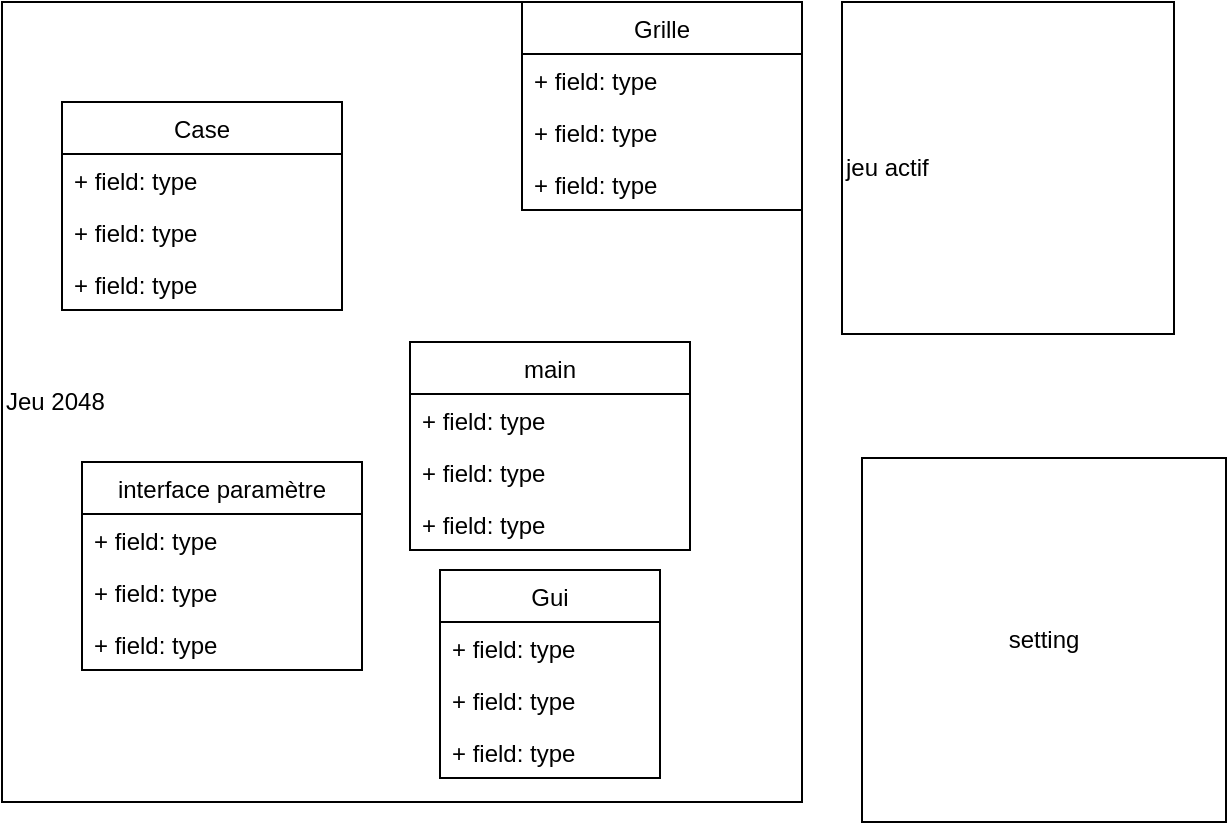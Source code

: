 <mxfile version="20.5.1" type="github"><diagram id="qx1s0ND_YQs_epVK21zp" name="Page-1"><mxGraphModel dx="1422" dy="800" grid="1" gridSize="10" guides="1" tooltips="1" connect="1" arrows="1" fold="1" page="1" pageScale="1" pageWidth="827" pageHeight="1169" math="0" shadow="0"><root><mxCell id="0"/><mxCell id="1" parent="0"/><mxCell id="rsJU6VC2g6ZwBRj6wijp-1" value="Jeu 2048" style="whiteSpace=wrap;html=1;aspect=fixed;align=left;" parent="1" vertex="1"><mxGeometry x="140" y="70" width="400" height="400" as="geometry"/></mxCell><mxCell id="rsJU6VC2g6ZwBRj6wijp-6" value="Case" style="swimlane;fontStyle=0;childLayout=stackLayout;horizontal=1;startSize=26;fillColor=none;horizontalStack=0;resizeParent=1;resizeParentMax=0;resizeLast=0;collapsible=1;marginBottom=0;" parent="1" vertex="1"><mxGeometry x="170" y="120" width="140" height="104" as="geometry"/></mxCell><mxCell id="rsJU6VC2g6ZwBRj6wijp-7" value="+ field: type" style="text;strokeColor=none;fillColor=none;align=left;verticalAlign=top;spacingLeft=4;spacingRight=4;overflow=hidden;rotatable=0;points=[[0,0.5],[1,0.5]];portConstraint=eastwest;" parent="rsJU6VC2g6ZwBRj6wijp-6" vertex="1"><mxGeometry y="26" width="140" height="26" as="geometry"/></mxCell><mxCell id="rsJU6VC2g6ZwBRj6wijp-8" value="+ field: type" style="text;strokeColor=none;fillColor=none;align=left;verticalAlign=top;spacingLeft=4;spacingRight=4;overflow=hidden;rotatable=0;points=[[0,0.5],[1,0.5]];portConstraint=eastwest;" parent="rsJU6VC2g6ZwBRj6wijp-6" vertex="1"><mxGeometry y="52" width="140" height="26" as="geometry"/></mxCell><mxCell id="rsJU6VC2g6ZwBRj6wijp-9" value="+ field: type" style="text;strokeColor=none;fillColor=none;align=left;verticalAlign=top;spacingLeft=4;spacingRight=4;overflow=hidden;rotatable=0;points=[[0,0.5],[1,0.5]];portConstraint=eastwest;" parent="rsJU6VC2g6ZwBRj6wijp-6" vertex="1"><mxGeometry y="78" width="140" height="26" as="geometry"/></mxCell><mxCell id="rsJU6VC2g6ZwBRj6wijp-10" value="Grille" style="swimlane;fontStyle=0;childLayout=stackLayout;horizontal=1;startSize=26;fillColor=none;horizontalStack=0;resizeParent=1;resizeParentMax=0;resizeLast=0;collapsible=1;marginBottom=0;" parent="1" vertex="1"><mxGeometry x="400" y="70" width="140" height="104" as="geometry"/></mxCell><mxCell id="rsJU6VC2g6ZwBRj6wijp-11" value="+ field: type" style="text;strokeColor=none;fillColor=none;align=left;verticalAlign=top;spacingLeft=4;spacingRight=4;overflow=hidden;rotatable=0;points=[[0,0.5],[1,0.5]];portConstraint=eastwest;" parent="rsJU6VC2g6ZwBRj6wijp-10" vertex="1"><mxGeometry y="26" width="140" height="26" as="geometry"/></mxCell><mxCell id="rsJU6VC2g6ZwBRj6wijp-12" value="+ field: type" style="text;strokeColor=none;fillColor=none;align=left;verticalAlign=top;spacingLeft=4;spacingRight=4;overflow=hidden;rotatable=0;points=[[0,0.5],[1,0.5]];portConstraint=eastwest;" parent="rsJU6VC2g6ZwBRj6wijp-10" vertex="1"><mxGeometry y="52" width="140" height="26" as="geometry"/></mxCell><mxCell id="rsJU6VC2g6ZwBRj6wijp-13" value="+ field: type" style="text;strokeColor=none;fillColor=none;align=left;verticalAlign=top;spacingLeft=4;spacingRight=4;overflow=hidden;rotatable=0;points=[[0,0.5],[1,0.5]];portConstraint=eastwest;" parent="rsJU6VC2g6ZwBRj6wijp-10" vertex="1"><mxGeometry y="78" width="140" height="26" as="geometry"/></mxCell><mxCell id="rsJU6VC2g6ZwBRj6wijp-14" value="interface paramètre" style="swimlane;fontStyle=0;childLayout=stackLayout;horizontal=1;startSize=26;fillColor=none;horizontalStack=0;resizeParent=1;resizeParentMax=0;resizeLast=0;collapsible=1;marginBottom=0;" parent="1" vertex="1"><mxGeometry x="180" y="300" width="140" height="104" as="geometry"/></mxCell><mxCell id="rsJU6VC2g6ZwBRj6wijp-15" value="+ field: type" style="text;strokeColor=none;fillColor=none;align=left;verticalAlign=top;spacingLeft=4;spacingRight=4;overflow=hidden;rotatable=0;points=[[0,0.5],[1,0.5]];portConstraint=eastwest;" parent="rsJU6VC2g6ZwBRj6wijp-14" vertex="1"><mxGeometry y="26" width="140" height="26" as="geometry"/></mxCell><mxCell id="rsJU6VC2g6ZwBRj6wijp-16" value="+ field: type" style="text;strokeColor=none;fillColor=none;align=left;verticalAlign=top;spacingLeft=4;spacingRight=4;overflow=hidden;rotatable=0;points=[[0,0.5],[1,0.5]];portConstraint=eastwest;" parent="rsJU6VC2g6ZwBRj6wijp-14" vertex="1"><mxGeometry y="52" width="140" height="26" as="geometry"/></mxCell><mxCell id="rsJU6VC2g6ZwBRj6wijp-17" value="+ field: type" style="text;strokeColor=none;fillColor=none;align=left;verticalAlign=top;spacingLeft=4;spacingRight=4;overflow=hidden;rotatable=0;points=[[0,0.5],[1,0.5]];portConstraint=eastwest;" parent="rsJU6VC2g6ZwBRj6wijp-14" vertex="1"><mxGeometry y="78" width="140" height="26" as="geometry"/></mxCell><mxCell id="rsJU6VC2g6ZwBRj6wijp-18" value="main" style="swimlane;fontStyle=0;childLayout=stackLayout;horizontal=1;startSize=26;fillColor=none;horizontalStack=0;resizeParent=1;resizeParentMax=0;resizeLast=0;collapsible=1;marginBottom=0;" parent="1" vertex="1"><mxGeometry x="344" y="240" width="140" height="104" as="geometry"/></mxCell><mxCell id="rsJU6VC2g6ZwBRj6wijp-19" value="+ field: type" style="text;strokeColor=none;fillColor=none;align=left;verticalAlign=top;spacingLeft=4;spacingRight=4;overflow=hidden;rotatable=0;points=[[0,0.5],[1,0.5]];portConstraint=eastwest;" parent="rsJU6VC2g6ZwBRj6wijp-18" vertex="1"><mxGeometry y="26" width="140" height="26" as="geometry"/></mxCell><mxCell id="rsJU6VC2g6ZwBRj6wijp-20" value="+ field: type" style="text;strokeColor=none;fillColor=none;align=left;verticalAlign=top;spacingLeft=4;spacingRight=4;overflow=hidden;rotatable=0;points=[[0,0.5],[1,0.5]];portConstraint=eastwest;" parent="rsJU6VC2g6ZwBRj6wijp-18" vertex="1"><mxGeometry y="52" width="140" height="26" as="geometry"/></mxCell><mxCell id="rsJU6VC2g6ZwBRj6wijp-21" value="+ field: type" style="text;strokeColor=none;fillColor=none;align=left;verticalAlign=top;spacingLeft=4;spacingRight=4;overflow=hidden;rotatable=0;points=[[0,0.5],[1,0.5]];portConstraint=eastwest;" parent="rsJU6VC2g6ZwBRj6wijp-18" vertex="1"><mxGeometry y="78" width="140" height="26" as="geometry"/></mxCell><mxCell id="rsJU6VC2g6ZwBRj6wijp-23" value="jeu actif" style="whiteSpace=wrap;html=1;aspect=fixed;align=left;" parent="1" vertex="1"><mxGeometry x="560" y="70" width="166" height="166" as="geometry"/></mxCell><mxCell id="rsJU6VC2g6ZwBRj6wijp-24" value="Gui" style="swimlane;fontStyle=0;childLayout=stackLayout;horizontal=1;startSize=26;fillColor=none;horizontalStack=0;resizeParent=1;resizeParentMax=0;resizeLast=0;collapsible=1;marginBottom=0;" parent="1" vertex="1"><mxGeometry x="359" y="354" width="110" height="104" as="geometry"/></mxCell><mxCell id="rsJU6VC2g6ZwBRj6wijp-25" value="+ field: type" style="text;strokeColor=none;fillColor=none;align=left;verticalAlign=top;spacingLeft=4;spacingRight=4;overflow=hidden;rotatable=0;points=[[0,0.5],[1,0.5]];portConstraint=eastwest;" parent="rsJU6VC2g6ZwBRj6wijp-24" vertex="1"><mxGeometry y="26" width="110" height="26" as="geometry"/></mxCell><mxCell id="rsJU6VC2g6ZwBRj6wijp-26" value="+ field: type" style="text;strokeColor=none;fillColor=none;align=left;verticalAlign=top;spacingLeft=4;spacingRight=4;overflow=hidden;rotatable=0;points=[[0,0.5],[1,0.5]];portConstraint=eastwest;" parent="rsJU6VC2g6ZwBRj6wijp-24" vertex="1"><mxGeometry y="52" width="110" height="26" as="geometry"/></mxCell><mxCell id="rsJU6VC2g6ZwBRj6wijp-27" value="+ field: type" style="text;strokeColor=none;fillColor=none;align=left;verticalAlign=top;spacingLeft=4;spacingRight=4;overflow=hidden;rotatable=0;points=[[0,0.5],[1,0.5]];portConstraint=eastwest;" parent="rsJU6VC2g6ZwBRj6wijp-24" vertex="1"><mxGeometry y="78" width="110" height="26" as="geometry"/></mxCell><mxCell id="rsJU6VC2g6ZwBRj6wijp-28" value="setting" style="whiteSpace=wrap;html=1;aspect=fixed;" parent="1" vertex="1"><mxGeometry x="570" y="298" width="182" height="182" as="geometry"/></mxCell><mxCell id="8p0oXWzxF2QQTzKeaUYU-1" style="edgeStyle=orthogonalEdgeStyle;rounded=0;orthogonalLoop=1;jettySize=auto;html=1;exitX=0.5;exitY=1;exitDx=0;exitDy=0;" edge="1" parent="1" source="rsJU6VC2g6ZwBRj6wijp-1" target="rsJU6VC2g6ZwBRj6wijp-1"><mxGeometry relative="1" as="geometry"/></mxCell></root></mxGraphModel></diagram></mxfile>